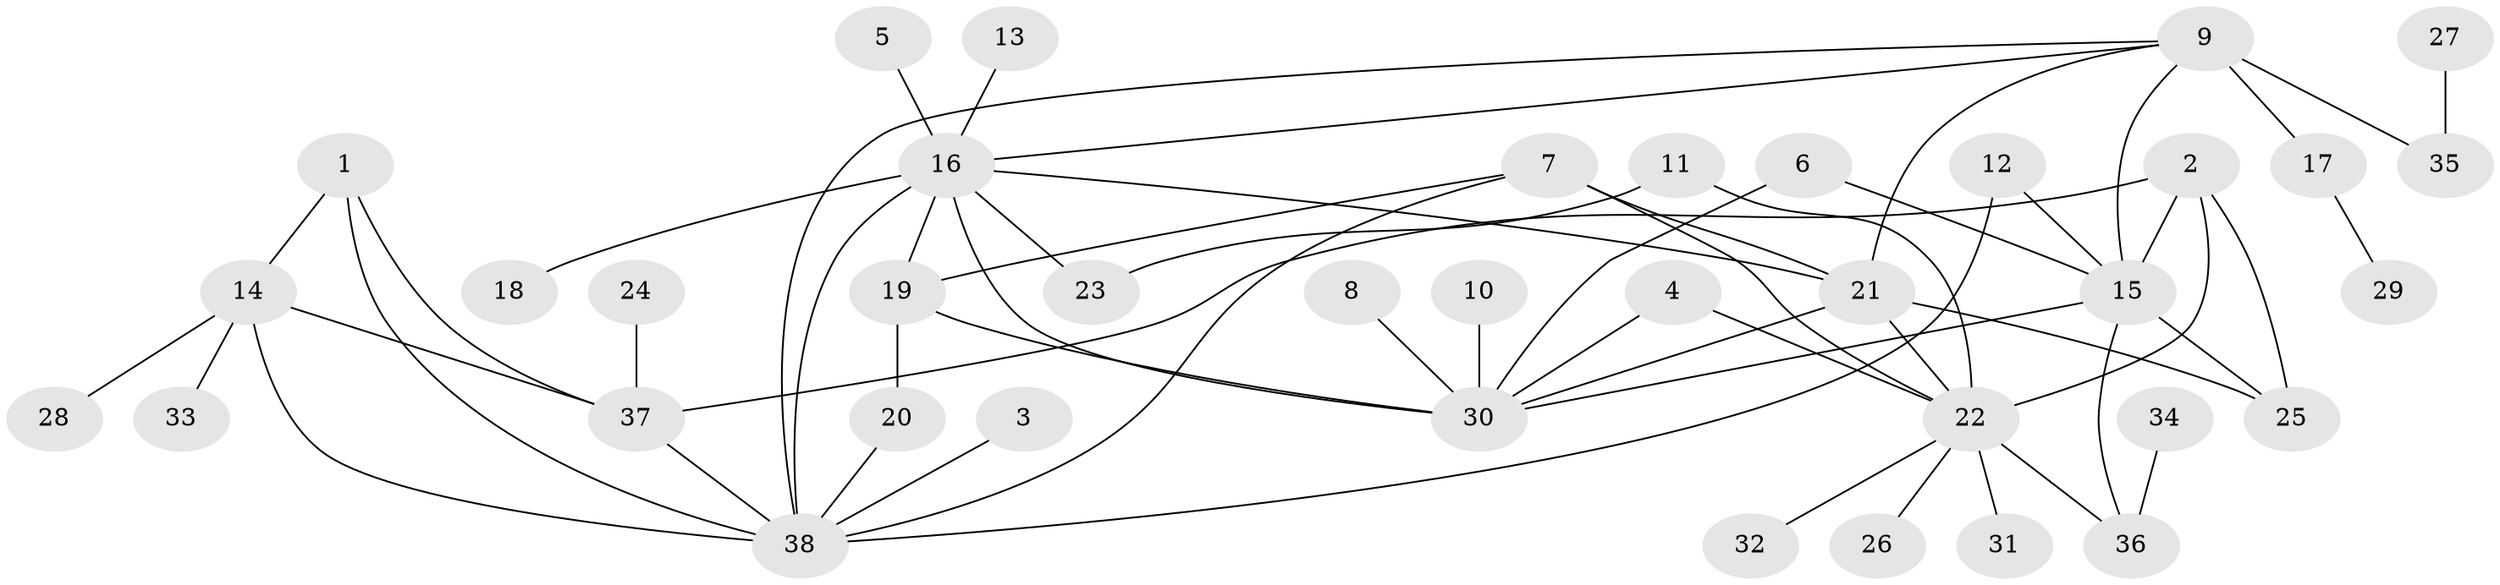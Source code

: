 // original degree distribution, {12: 0.031914893617021274, 7: 0.0425531914893617, 3: 0.09574468085106383, 6: 0.031914893617021274, 4: 0.05319148936170213, 11: 0.02127659574468085, 5: 0.031914893617021274, 1: 0.5319148936170213, 2: 0.1595744680851064}
// Generated by graph-tools (version 1.1) at 2025/37/03/04/25 23:37:31]
// undirected, 38 vertices, 58 edges
graph export_dot {
  node [color=gray90,style=filled];
  1;
  2;
  3;
  4;
  5;
  6;
  7;
  8;
  9;
  10;
  11;
  12;
  13;
  14;
  15;
  16;
  17;
  18;
  19;
  20;
  21;
  22;
  23;
  24;
  25;
  26;
  27;
  28;
  29;
  30;
  31;
  32;
  33;
  34;
  35;
  36;
  37;
  38;
  1 -- 14 [weight=1.0];
  1 -- 37 [weight=1.0];
  1 -- 38 [weight=1.0];
  2 -- 15 [weight=2.0];
  2 -- 22 [weight=1.0];
  2 -- 25 [weight=2.0];
  2 -- 37 [weight=1.0];
  3 -- 38 [weight=1.0];
  4 -- 22 [weight=1.0];
  4 -- 30 [weight=1.0];
  5 -- 16 [weight=1.0];
  6 -- 15 [weight=1.0];
  6 -- 30 [weight=1.0];
  7 -- 19 [weight=1.0];
  7 -- 21 [weight=2.0];
  7 -- 22 [weight=1.0];
  7 -- 38 [weight=1.0];
  8 -- 30 [weight=1.0];
  9 -- 15 [weight=1.0];
  9 -- 16 [weight=1.0];
  9 -- 17 [weight=3.0];
  9 -- 21 [weight=1.0];
  9 -- 35 [weight=1.0];
  9 -- 38 [weight=1.0];
  10 -- 30 [weight=1.0];
  11 -- 22 [weight=1.0];
  11 -- 23 [weight=1.0];
  12 -- 15 [weight=1.0];
  12 -- 38 [weight=1.0];
  13 -- 16 [weight=1.0];
  14 -- 28 [weight=1.0];
  14 -- 33 [weight=1.0];
  14 -- 37 [weight=1.0];
  14 -- 38 [weight=1.0];
  15 -- 25 [weight=1.0];
  15 -- 30 [weight=1.0];
  15 -- 36 [weight=1.0];
  16 -- 18 [weight=1.0];
  16 -- 19 [weight=2.0];
  16 -- 21 [weight=1.0];
  16 -- 23 [weight=1.0];
  16 -- 30 [weight=1.0];
  16 -- 38 [weight=1.0];
  17 -- 29 [weight=1.0];
  19 -- 20 [weight=1.0];
  19 -- 30 [weight=2.0];
  20 -- 38 [weight=1.0];
  21 -- 22 [weight=2.0];
  21 -- 25 [weight=1.0];
  21 -- 30 [weight=1.0];
  22 -- 26 [weight=1.0];
  22 -- 31 [weight=1.0];
  22 -- 32 [weight=1.0];
  22 -- 36 [weight=1.0];
  24 -- 37 [weight=1.0];
  27 -- 35 [weight=1.0];
  34 -- 36 [weight=1.0];
  37 -- 38 [weight=1.0];
}
